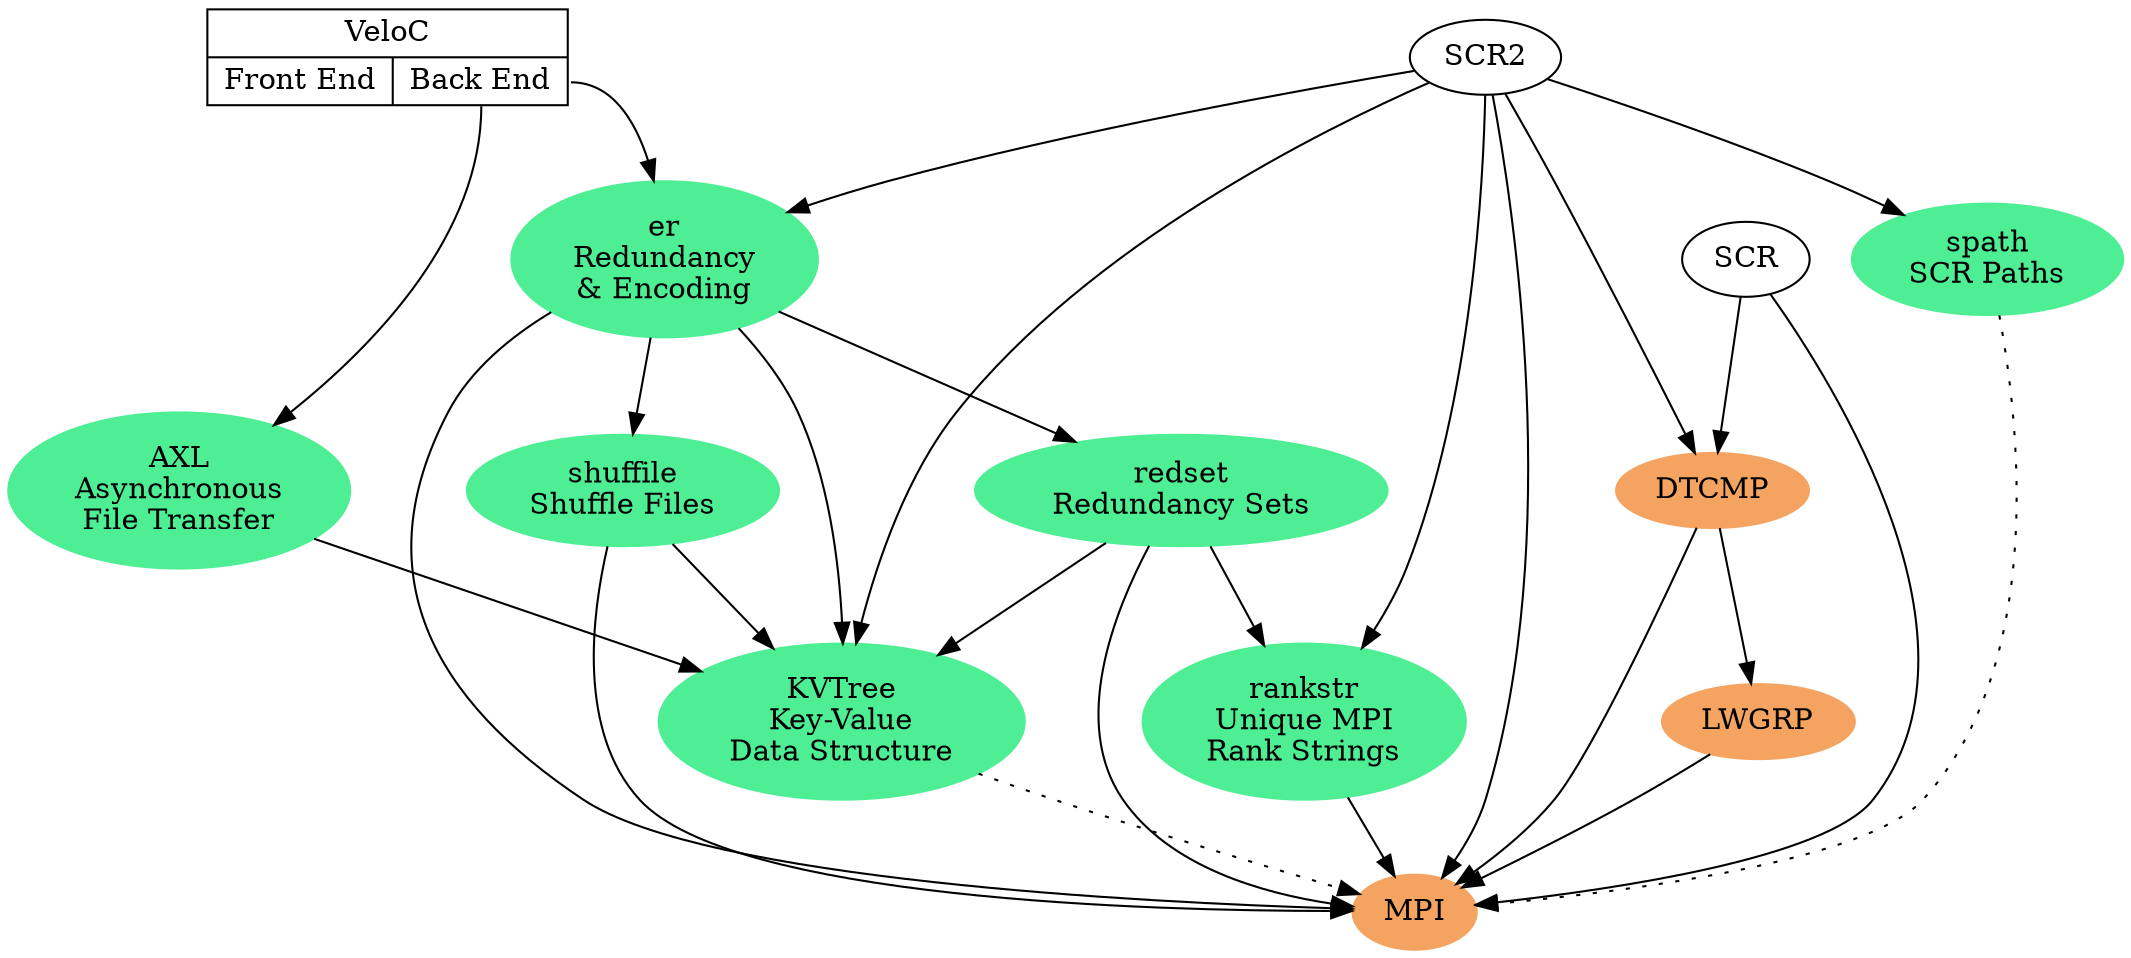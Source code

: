 digraph g {

node [color="seagreen2",style=filled];
AXL [label="AXL\nAsynchronous\nFile Transfer", URL="group__axl.html"];
er [label="er\nRedundancy\n& Encoding", URL="group__er.html"];
redset [label="redset\nRedundancy Sets", URL="group__redset.html"];
shuffile [label="shuffile\nShuffle Files", URL="group__shuffile.html"];
KVTree [label="KVTree\nKey-Value\nData Structure", URL="group__kvtree.html"];
rankstr [label="rankstr\nUnique MPI\nRank Strings", URL="group__rankstr.html"];
spath [label="spath\nSCR Paths", URL="group__spath.html"];

node [color="sandybrown",style=filled];
DTCMP;
DTCMP -> MPI;
DTCMP -> LWGRP;
LWGRP;
LWGRP -> MPI;

node [color="black",style=solid];
SCR -> DTCMP;
SCR -> MPI;
AXL -> KVTree;
redset -> MPI;
redset -> KVTree;
redset -> rankstr;
er -> MPI;
er -> KVTree;
er -> redset;
er -> shuffile;
shuffile -> MPI;
shuffile -> KVTree;
rankstr -> MPI;

node [color="black",style=solid];
SCR2 -> MPI
SCR2 -> KVTree
SCR2 -> rankstr
SCR2 -> spath
SCR2 -> er
SCR2 -> DTCMP

node [shape=record];
veloc [label="{ VeloC |{ <fe> Front End | <be> Back End }}"];
veloc:be -> AXL;
veloc:be -> er;

edge [style=dotted];
KVTree -> MPI;
spath -> MPI;
}
